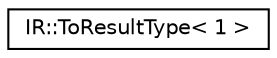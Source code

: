 digraph "Graphical Class Hierarchy"
{
  edge [fontname="Helvetica",fontsize="10",labelfontname="Helvetica",labelfontsize="10"];
  node [fontname="Helvetica",fontsize="10",shape=record];
  rankdir="LR";
  Node0 [label="IR::ToResultType\< 1 \>",height=0.2,width=0.4,color="black", fillcolor="white", style="filled",URL="$struct_i_r_1_1_to_result_type_3_011_01_4.html"];
}
